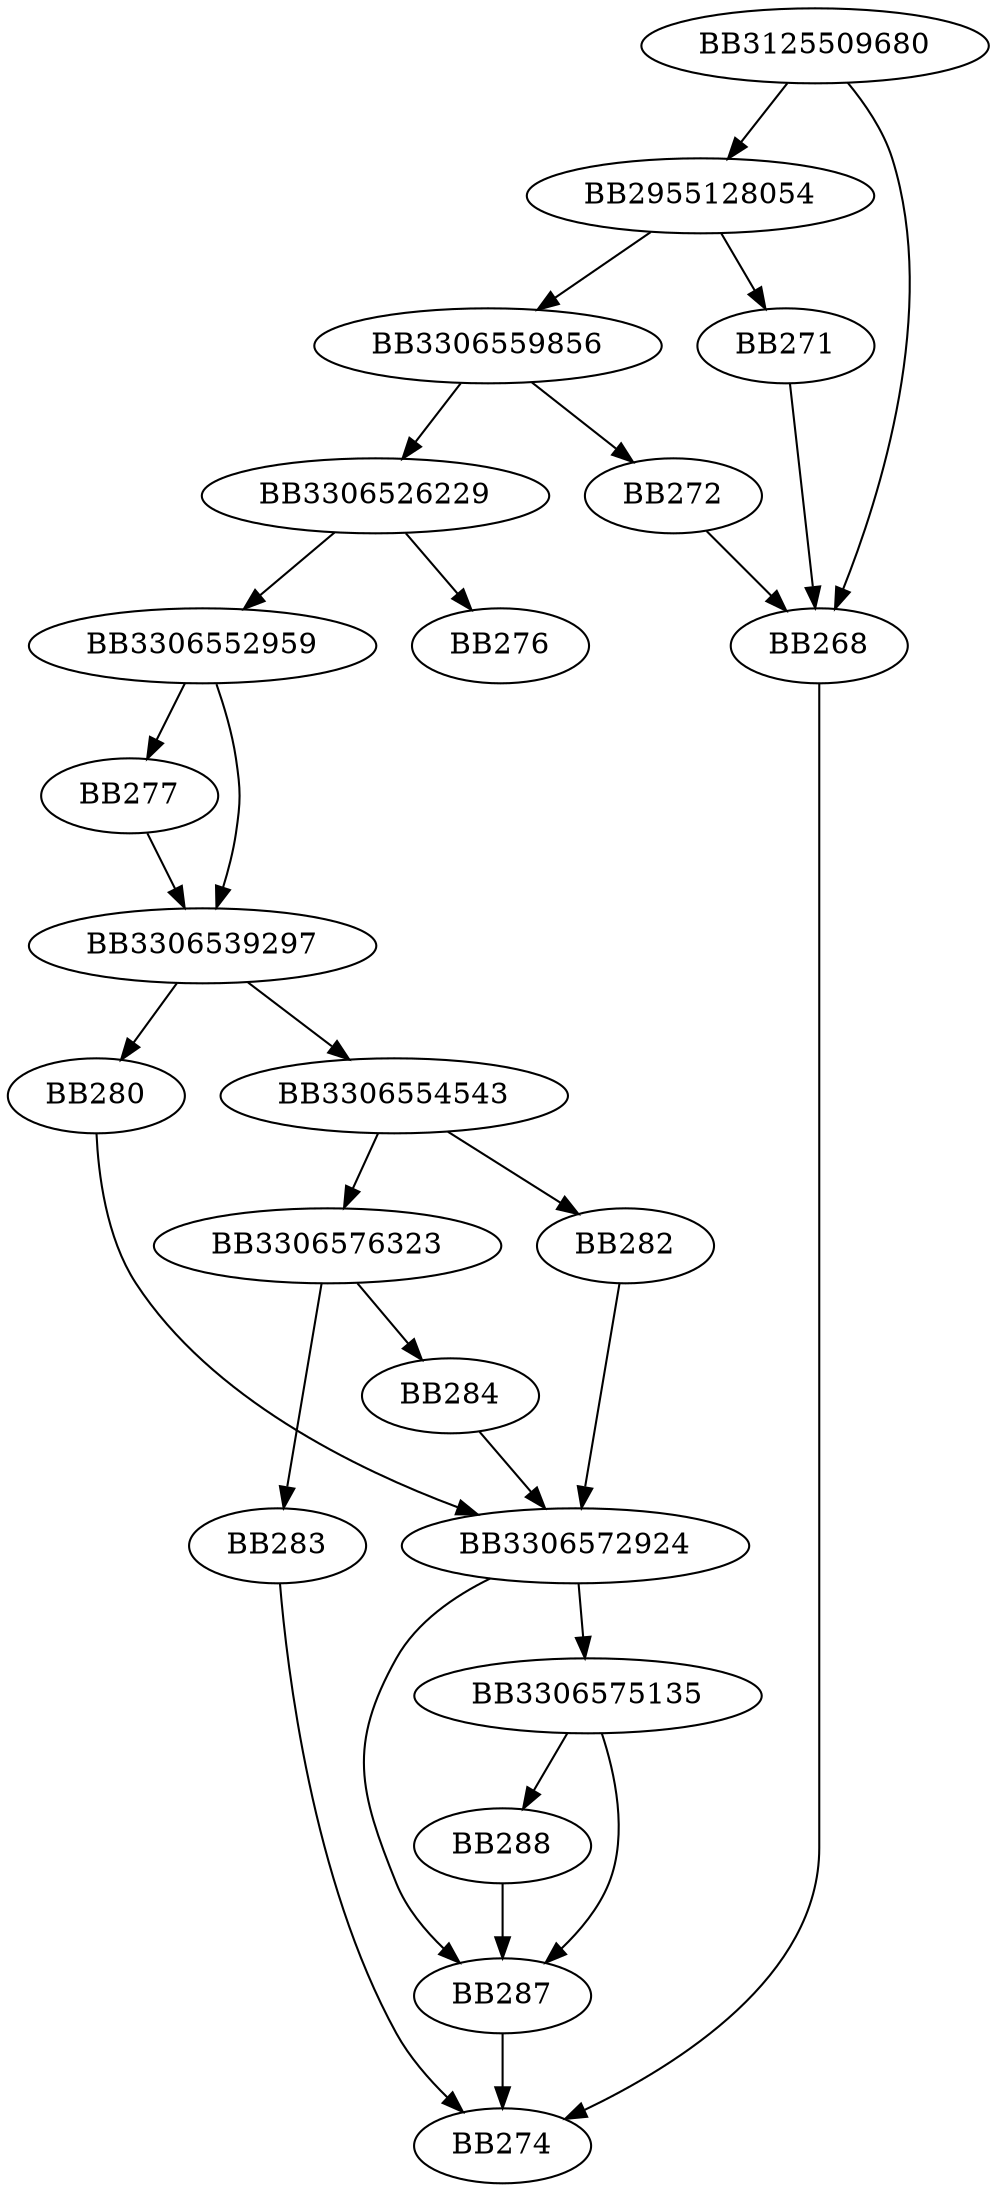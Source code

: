 digraph G{
	BB3125509680->BB268;
	BB3125509680->BB2955128054;
	BB2955128054->BB3306559856;
	BB2955128054->BB271;
	BB271->BB268;
	BB3306559856->BB272;
	BB3306559856->BB3306526229;
	BB272->BB268;
	BB268->BB274;
	BB3306526229->BB3306552959;
	BB3306526229->BB276;
	BB3306552959->BB277;
	BB3306552959->BB3306539297;
	BB277->BB3306539297;
	BB3306539297->BB3306554543;
	BB3306539297->BB280;
	BB3306554543->BB3306576323;
	BB3306554543->BB282;
	BB3306576323->BB283;
	BB3306576323->BB284;
	BB283->BB274;
	BB284->BB3306572924;
	BB280->BB3306572924;
	BB282->BB3306572924;
	BB3306572924->BB3306575135;
	BB3306572924->BB287;
	BB3306575135->BB288;
	BB3306575135->BB287;
	BB288->BB287;
	BB287->BB274;
}
